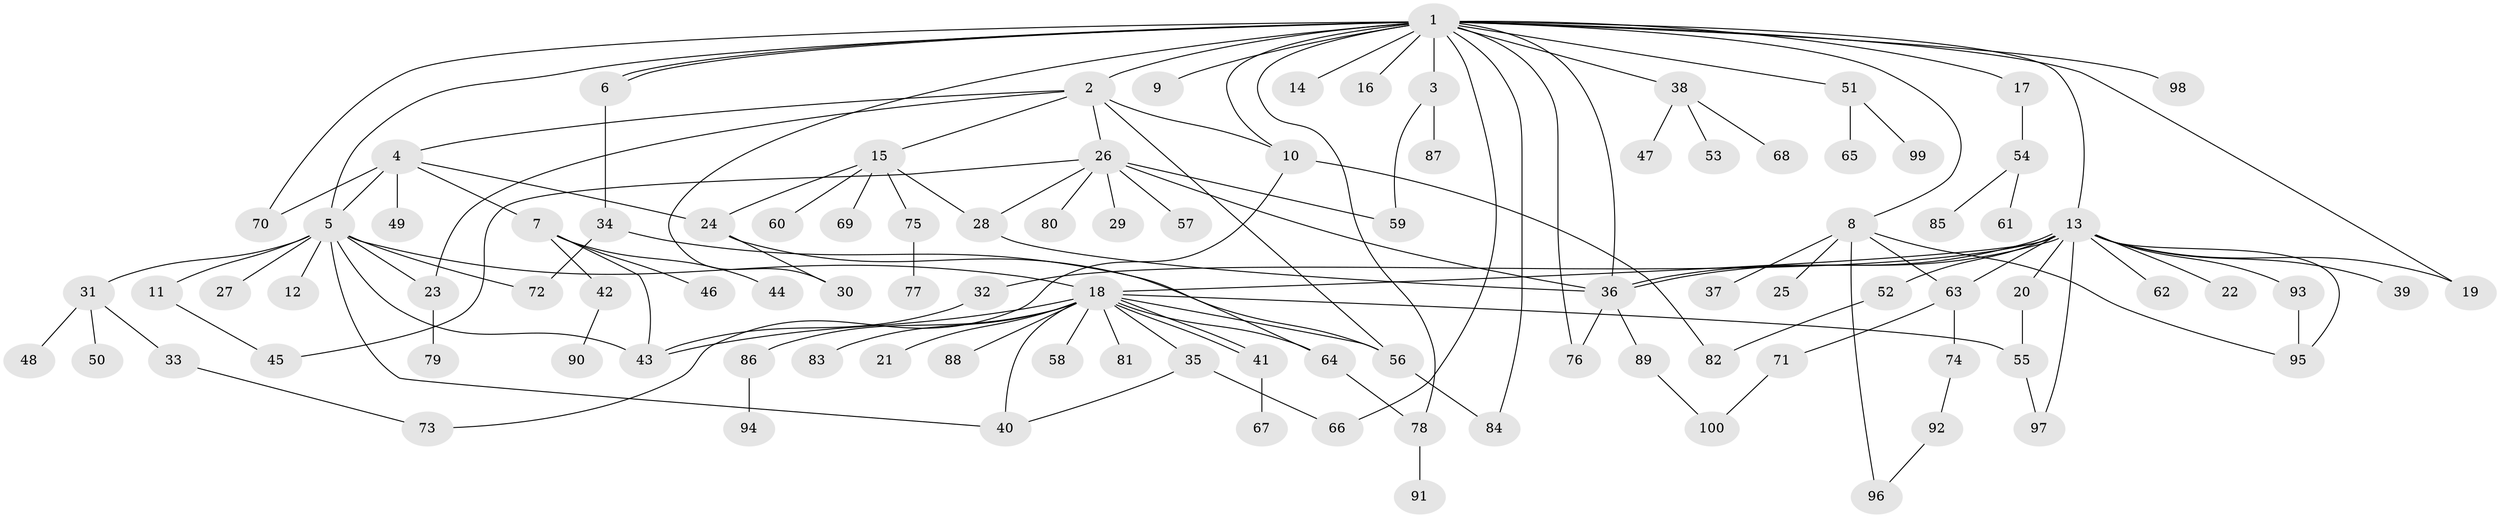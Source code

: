 // coarse degree distribution, {19: 0.01639344262295082, 7: 0.01639344262295082, 9: 0.01639344262295082, 5: 0.08196721311475409, 10: 0.01639344262295082, 4: 0.09836065573770492, 1: 0.4426229508196721, 2: 0.21311475409836064, 12: 0.01639344262295082, 13: 0.01639344262295082, 3: 0.06557377049180328}
// Generated by graph-tools (version 1.1) at 2025/50/03/04/25 22:50:12]
// undirected, 100 vertices, 138 edges
graph export_dot {
  node [color=gray90,style=filled];
  1;
  2;
  3;
  4;
  5;
  6;
  7;
  8;
  9;
  10;
  11;
  12;
  13;
  14;
  15;
  16;
  17;
  18;
  19;
  20;
  21;
  22;
  23;
  24;
  25;
  26;
  27;
  28;
  29;
  30;
  31;
  32;
  33;
  34;
  35;
  36;
  37;
  38;
  39;
  40;
  41;
  42;
  43;
  44;
  45;
  46;
  47;
  48;
  49;
  50;
  51;
  52;
  53;
  54;
  55;
  56;
  57;
  58;
  59;
  60;
  61;
  62;
  63;
  64;
  65;
  66;
  67;
  68;
  69;
  70;
  71;
  72;
  73;
  74;
  75;
  76;
  77;
  78;
  79;
  80;
  81;
  82;
  83;
  84;
  85;
  86;
  87;
  88;
  89;
  90;
  91;
  92;
  93;
  94;
  95;
  96;
  97;
  98;
  99;
  100;
  1 -- 2;
  1 -- 3;
  1 -- 5;
  1 -- 6;
  1 -- 6;
  1 -- 8;
  1 -- 9;
  1 -- 10;
  1 -- 13;
  1 -- 14;
  1 -- 16;
  1 -- 17;
  1 -- 19;
  1 -- 30;
  1 -- 36;
  1 -- 38;
  1 -- 51;
  1 -- 66;
  1 -- 70;
  1 -- 76;
  1 -- 78;
  1 -- 84;
  1 -- 98;
  2 -- 4;
  2 -- 10;
  2 -- 15;
  2 -- 23;
  2 -- 26;
  2 -- 56;
  3 -- 59;
  3 -- 87;
  4 -- 5;
  4 -- 7;
  4 -- 24;
  4 -- 49;
  4 -- 70;
  5 -- 11;
  5 -- 12;
  5 -- 18;
  5 -- 23;
  5 -- 27;
  5 -- 31;
  5 -- 40;
  5 -- 43;
  5 -- 72;
  6 -- 34;
  7 -- 42;
  7 -- 43;
  7 -- 44;
  7 -- 46;
  8 -- 25;
  8 -- 37;
  8 -- 63;
  8 -- 95;
  8 -- 96;
  10 -- 73;
  10 -- 82;
  11 -- 45;
  13 -- 18;
  13 -- 19;
  13 -- 20;
  13 -- 22;
  13 -- 32;
  13 -- 36;
  13 -- 36;
  13 -- 39;
  13 -- 52;
  13 -- 62;
  13 -- 63;
  13 -- 93;
  13 -- 95;
  13 -- 97;
  15 -- 24;
  15 -- 28;
  15 -- 60;
  15 -- 69;
  15 -- 75;
  17 -- 54;
  18 -- 21;
  18 -- 35;
  18 -- 40;
  18 -- 41;
  18 -- 41;
  18 -- 43;
  18 -- 55;
  18 -- 56;
  18 -- 58;
  18 -- 64;
  18 -- 81;
  18 -- 83;
  18 -- 86;
  18 -- 88;
  20 -- 55;
  23 -- 79;
  24 -- 30;
  24 -- 64;
  26 -- 28;
  26 -- 29;
  26 -- 36;
  26 -- 45;
  26 -- 57;
  26 -- 59;
  26 -- 80;
  28 -- 36;
  31 -- 33;
  31 -- 48;
  31 -- 50;
  32 -- 43;
  33 -- 73;
  34 -- 56;
  34 -- 72;
  35 -- 40;
  35 -- 66;
  36 -- 76;
  36 -- 89;
  38 -- 47;
  38 -- 53;
  38 -- 68;
  41 -- 67;
  42 -- 90;
  51 -- 65;
  51 -- 99;
  52 -- 82;
  54 -- 61;
  54 -- 85;
  55 -- 97;
  56 -- 84;
  63 -- 71;
  63 -- 74;
  64 -- 78;
  71 -- 100;
  74 -- 92;
  75 -- 77;
  78 -- 91;
  86 -- 94;
  89 -- 100;
  92 -- 96;
  93 -- 95;
}
